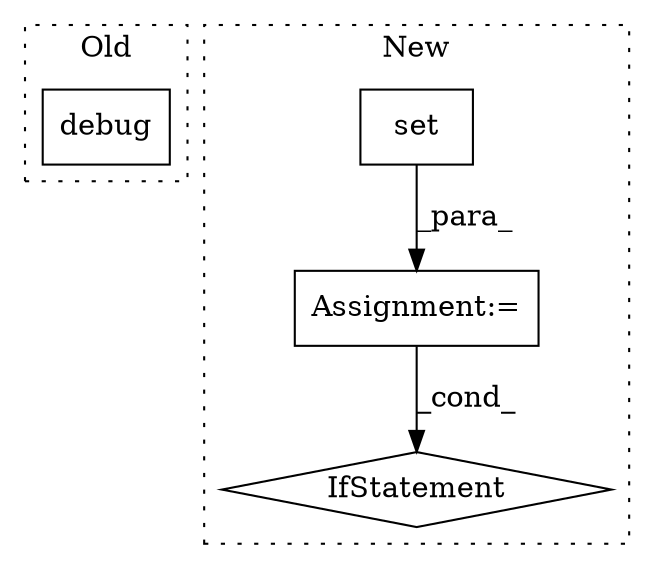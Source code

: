digraph G {
subgraph cluster0 {
1 [label="debug" a="32" s="7880" l="7" shape="box"];
label = "Old";
style="dotted";
}
subgraph cluster1 {
2 [label="set" a="32" s="8854" l="5" shape="box"];
3 [label="Assignment:=" a="7" s="8853" l="1" shape="box"];
4 [label="IfStatement" a="25" s="9063,9105" l="12,2" shape="diamond"];
label = "New";
style="dotted";
}
2 -> 3 [label="_para_"];
3 -> 4 [label="_cond_"];
}